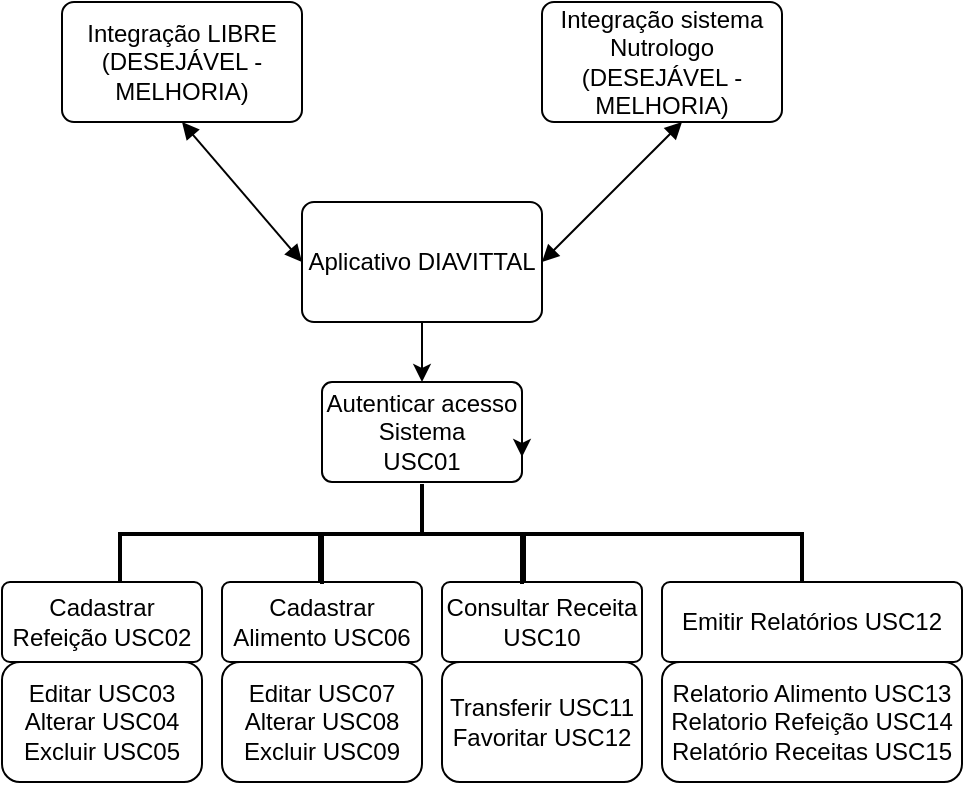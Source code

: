<mxfile version="24.7.10">
  <diagram name="Página-1" id="PRkVx8Xt6sNE5x5Xhlfs">
    <mxGraphModel dx="880" dy="426" grid="0" gridSize="10" guides="1" tooltips="1" connect="1" arrows="1" fold="1" page="1" pageScale="1" pageWidth="827" pageHeight="1169" math="0" shadow="0">
      <root>
        <mxCell id="0" />
        <mxCell id="1" parent="0" />
        <mxCell id="JDO_yWy1eNfX5Oow8hrL-10" value="Integração sistema Nutrologo (DESEJÁVEL - MELHORIA)" style="rounded=1;arcSize=10;whiteSpace=wrap;html=1;align=center;" vertex="1" parent="1">
          <mxGeometry x="440" y="140" width="120" height="60" as="geometry" />
        </mxCell>
        <mxCell id="JDO_yWy1eNfX5Oow8hrL-11" value="Cadastrar Refeição USC02" style="rounded=1;arcSize=10;whiteSpace=wrap;html=1;align=center;" vertex="1" parent="1">
          <mxGeometry x="170" y="430" width="100" height="40" as="geometry" />
        </mxCell>
        <mxCell id="JDO_yWy1eNfX5Oow8hrL-12" value="Consultar Receita USC10" style="rounded=1;arcSize=10;whiteSpace=wrap;html=1;align=center;" vertex="1" parent="1">
          <mxGeometry x="390" y="430" width="100" height="40" as="geometry" />
        </mxCell>
        <mxCell id="JDO_yWy1eNfX5Oow8hrL-13" value="Emitir Relatórios USC12" style="rounded=1;arcSize=10;whiteSpace=wrap;html=1;align=center;" vertex="1" parent="1">
          <mxGeometry x="500" y="430" width="150" height="40" as="geometry" />
        </mxCell>
        <mxCell id="JDO_yWy1eNfX5Oow8hrL-14" value="Integração LIBRE (DESEJÁVEL - MELHORIA)" style="rounded=1;arcSize=10;whiteSpace=wrap;html=1;align=center;" vertex="1" parent="1">
          <mxGeometry x="200" y="140" width="120" height="60" as="geometry" />
        </mxCell>
        <mxCell id="JDO_yWy1eNfX5Oow8hrL-15" value="Cadastrar Alimento USC06" style="rounded=1;arcSize=10;whiteSpace=wrap;html=1;align=center;" vertex="1" parent="1">
          <mxGeometry x="280" y="430" width="100" height="40" as="geometry" />
        </mxCell>
        <mxCell id="JDO_yWy1eNfX5Oow8hrL-16" value="Autenticar acesso Sistema&lt;div&gt;USC01&lt;/div&gt;" style="rounded=1;arcSize=10;whiteSpace=wrap;html=1;align=center;" vertex="1" parent="1">
          <mxGeometry x="330" y="330" width="100" height="50" as="geometry" />
        </mxCell>
        <mxCell id="JDO_yWy1eNfX5Oow8hrL-32" value="" style="edgeStyle=orthogonalEdgeStyle;rounded=0;orthogonalLoop=1;jettySize=auto;html=1;" edge="1" parent="1" source="JDO_yWy1eNfX5Oow8hrL-17" target="JDO_yWy1eNfX5Oow8hrL-16">
          <mxGeometry relative="1" as="geometry" />
        </mxCell>
        <mxCell id="JDO_yWy1eNfX5Oow8hrL-17" value="Aplicativo DIAVITTAL" style="rounded=1;arcSize=10;whiteSpace=wrap;html=1;align=center;" vertex="1" parent="1">
          <mxGeometry x="320" y="240" width="120" height="60" as="geometry" />
        </mxCell>
        <mxCell id="JDO_yWy1eNfX5Oow8hrL-28" value="" style="endArrow=block;startArrow=block;endFill=1;startFill=1;html=1;rounded=0;entryX=0;entryY=0.5;entryDx=0;entryDy=0;" edge="1" parent="1" target="JDO_yWy1eNfX5Oow8hrL-17">
          <mxGeometry width="160" relative="1" as="geometry">
            <mxPoint x="260" y="200" as="sourcePoint" />
            <mxPoint x="420" y="200" as="targetPoint" />
          </mxGeometry>
        </mxCell>
        <mxCell id="JDO_yWy1eNfX5Oow8hrL-29" value="" style="endArrow=block;startArrow=block;endFill=1;startFill=1;html=1;rounded=0;" edge="1" parent="1">
          <mxGeometry width="160" relative="1" as="geometry">
            <mxPoint x="440" y="270" as="sourcePoint" />
            <mxPoint x="510" y="200" as="targetPoint" />
          </mxGeometry>
        </mxCell>
        <mxCell id="JDO_yWy1eNfX5Oow8hrL-30" style="edgeStyle=orthogonalEdgeStyle;rounded=0;orthogonalLoop=1;jettySize=auto;html=1;exitX=1;exitY=0.5;exitDx=0;exitDy=0;entryX=1;entryY=0.75;entryDx=0;entryDy=0;" edge="1" parent="1" source="JDO_yWy1eNfX5Oow8hrL-16" target="JDO_yWy1eNfX5Oow8hrL-16">
          <mxGeometry relative="1" as="geometry">
            <Array as="points">
              <mxPoint x="430" y="360" />
            </Array>
          </mxGeometry>
        </mxCell>
        <mxCell id="JDO_yWy1eNfX5Oow8hrL-34" value="" style="strokeWidth=2;html=1;shape=mxgraph.flowchart.annotation_2;align=left;labelPosition=right;pointerEvents=1;rotation=90;" vertex="1" parent="1">
          <mxGeometry x="355" y="356" width="50" height="100" as="geometry" />
        </mxCell>
        <mxCell id="JDO_yWy1eNfX5Oow8hrL-35" value="" style="strokeWidth=2;html=1;shape=mxgraph.flowchart.annotation_1;align=left;pointerEvents=1;direction=south;" vertex="1" parent="1">
          <mxGeometry x="229" y="406" width="100" height="24" as="geometry" />
        </mxCell>
        <mxCell id="JDO_yWy1eNfX5Oow8hrL-36" value="" style="strokeWidth=2;html=1;shape=mxgraph.flowchart.annotation_1;align=left;pointerEvents=1;direction=south;" vertex="1" parent="1">
          <mxGeometry x="431" y="406" width="139" height="24" as="geometry" />
        </mxCell>
        <mxCell id="JDO_yWy1eNfX5Oow8hrL-39" value="Editar USC03&lt;div&gt;Alterar&amp;nbsp;&lt;span style=&quot;background-color: initial;&quot;&gt;USC04&lt;/span&gt;&lt;/div&gt;&lt;div&gt;Excluir&amp;nbsp;&lt;span style=&quot;background-color: initial;&quot;&gt;USC05&lt;/span&gt;&lt;/div&gt;" style="rounded=1;whiteSpace=wrap;html=1;" vertex="1" parent="1">
          <mxGeometry x="170" y="470" width="100" height="60" as="geometry" />
        </mxCell>
        <mxCell id="JDO_yWy1eNfX5Oow8hrL-40" value="Editar USC07&lt;div&gt;&lt;div&gt;Alterar&amp;nbsp;&lt;span style=&quot;background-color: initial;&quot;&gt;USC08&lt;/span&gt;&lt;/div&gt;&lt;div&gt;Excluir&amp;nbsp;&lt;span style=&quot;background-color: initial;&quot;&gt;USC09&lt;/span&gt;&lt;/div&gt;&lt;/div&gt;" style="rounded=1;whiteSpace=wrap;html=1;" vertex="1" parent="1">
          <mxGeometry x="280" y="470" width="100" height="60" as="geometry" />
        </mxCell>
        <mxCell id="JDO_yWy1eNfX5Oow8hrL-41" value="Transferir USC11&lt;div&gt;&lt;div&gt;Favoritar&amp;nbsp;&lt;span style=&quot;background-color: initial;&quot;&gt;USC12&lt;/span&gt;&lt;/div&gt;&lt;/div&gt;" style="rounded=1;whiteSpace=wrap;html=1;" vertex="1" parent="1">
          <mxGeometry x="390" y="470" width="100" height="60" as="geometry" />
        </mxCell>
        <mxCell id="JDO_yWy1eNfX5Oow8hrL-42" value="Relatorio Alimento USC13&lt;div&gt;&lt;div&gt;Relatorio Refeição&amp;nbsp;&lt;span style=&quot;background-color: initial;&quot;&gt;USC14&lt;/span&gt;&lt;/div&gt;&lt;div&gt;Relatório Receitas&amp;nbsp;&lt;span style=&quot;background-color: initial;&quot;&gt;USC15&lt;/span&gt;&lt;/div&gt;&lt;/div&gt;" style="rounded=1;whiteSpace=wrap;html=1;" vertex="1" parent="1">
          <mxGeometry x="500" y="470" width="150" height="60" as="geometry" />
        </mxCell>
      </root>
    </mxGraphModel>
  </diagram>
</mxfile>
